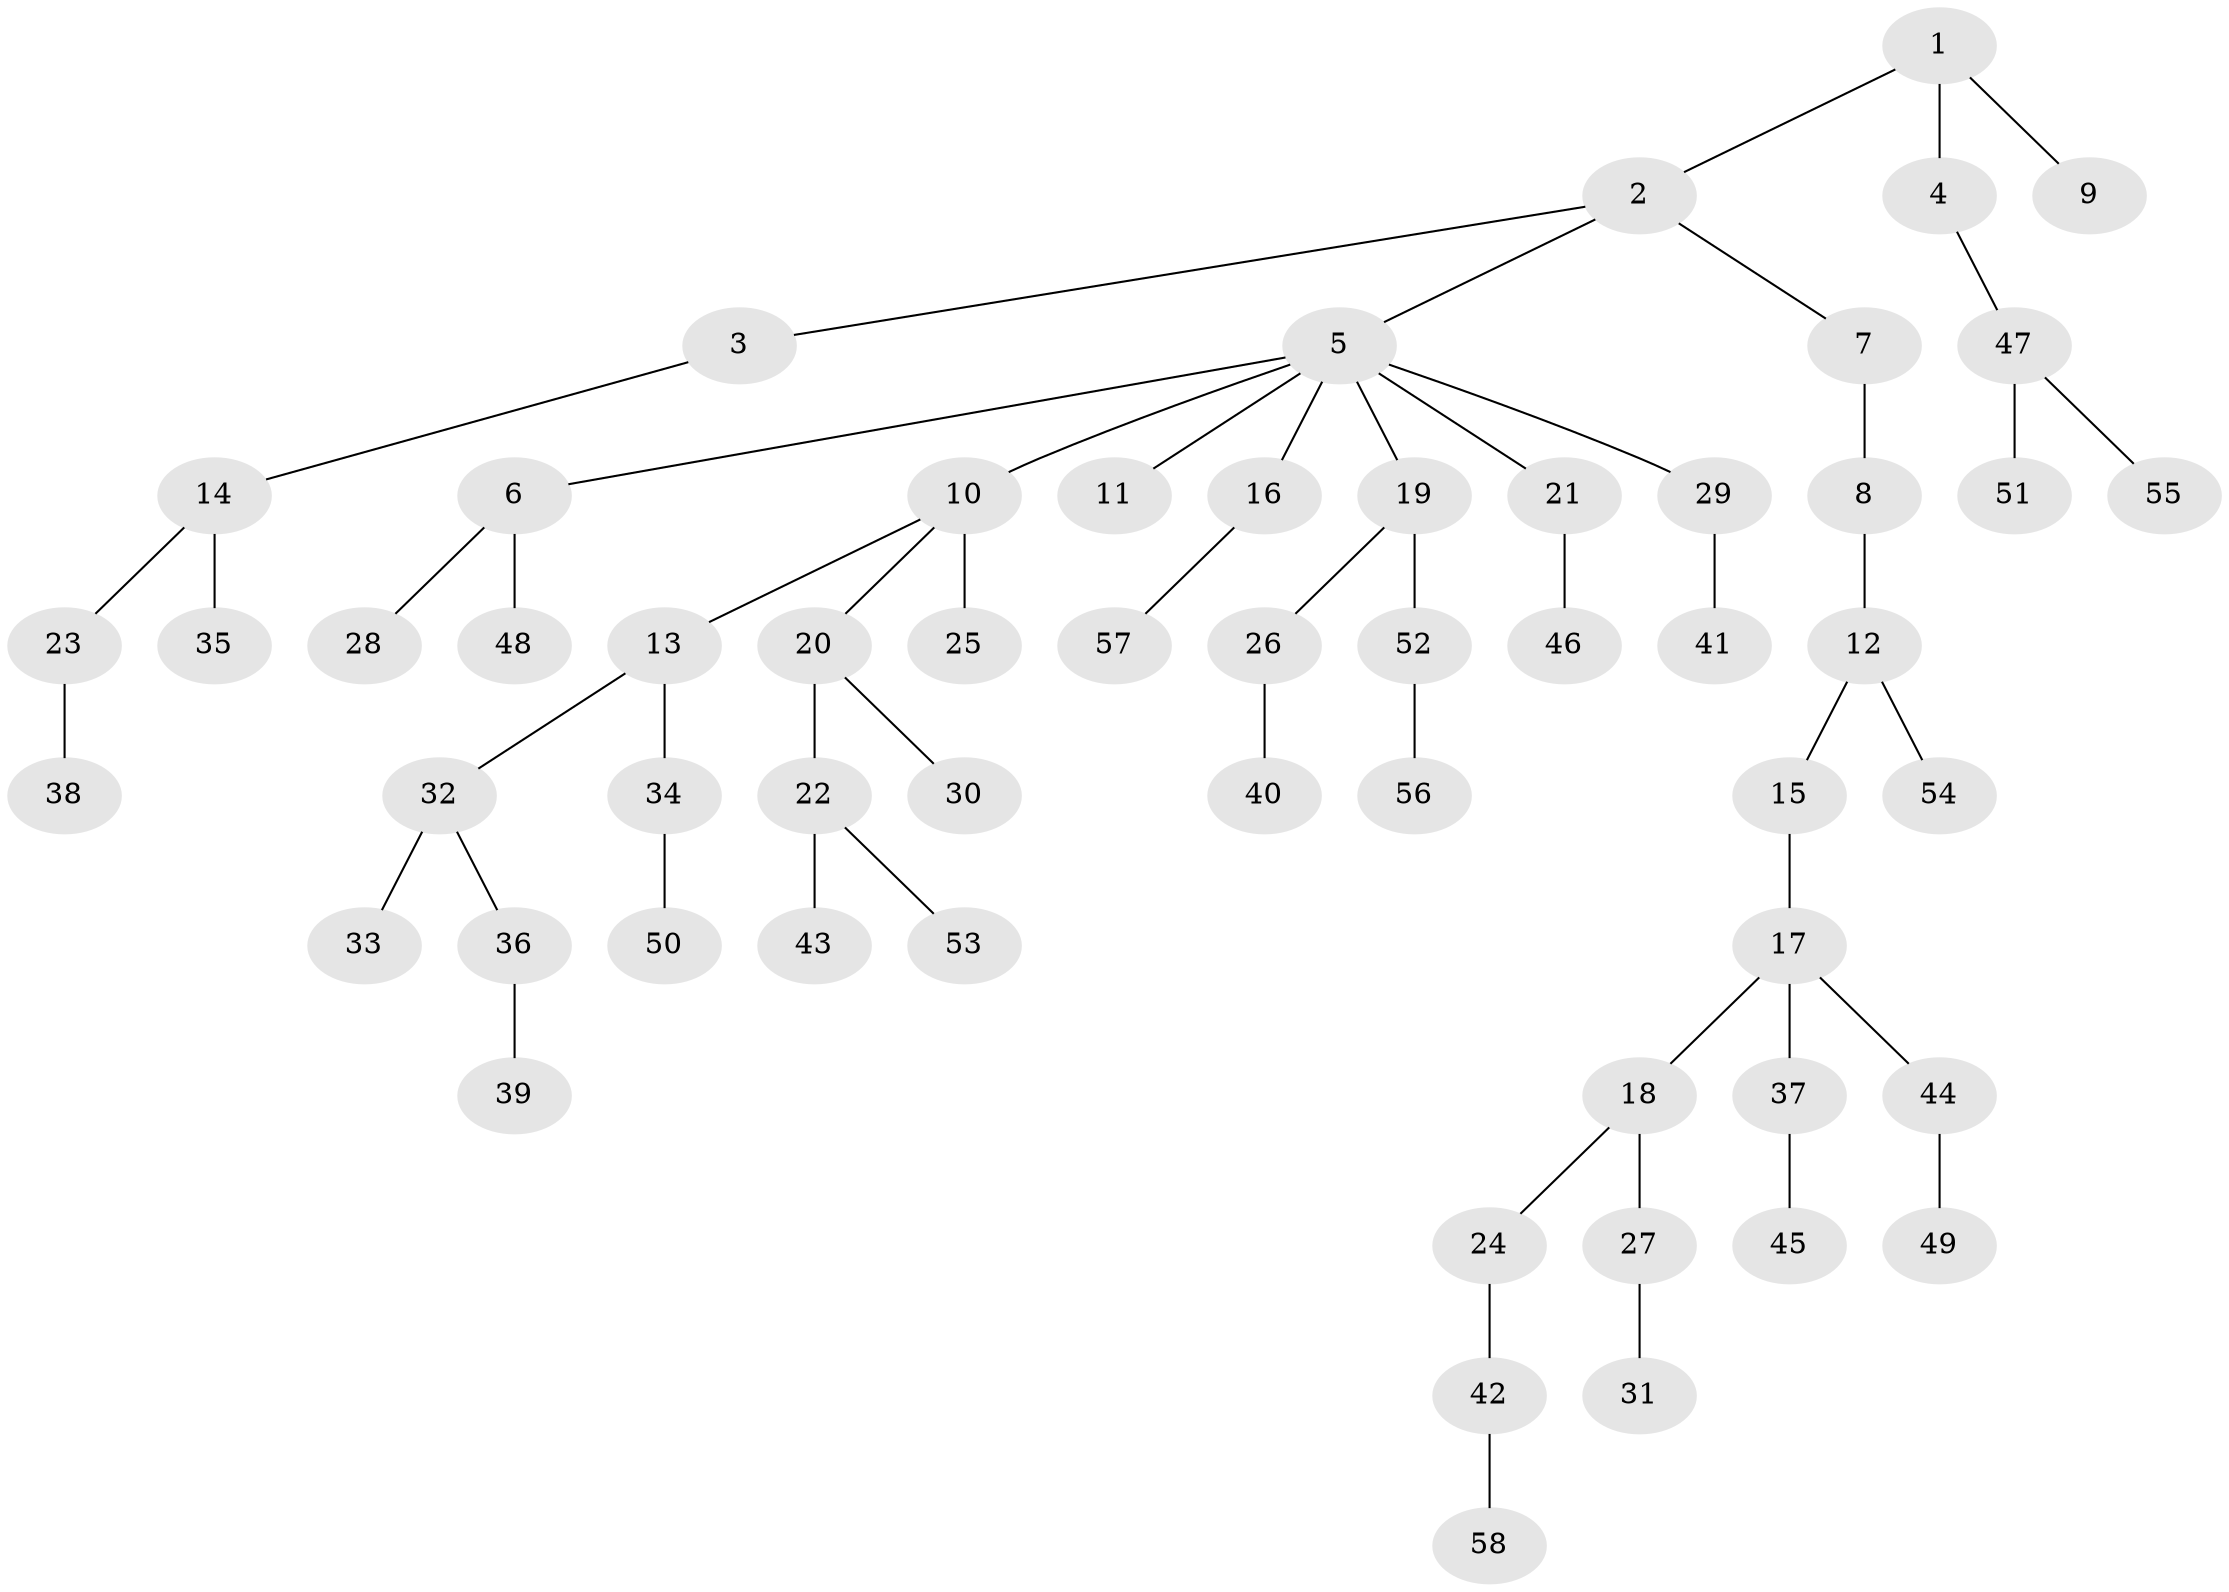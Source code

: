 // original degree distribution, {5: 0.02586206896551724, 4: 0.0603448275862069, 3: 0.16379310344827586, 9: 0.008620689655172414, 2: 0.19827586206896552, 8: 0.008620689655172414, 6: 0.008620689655172414, 1: 0.5258620689655172}
// Generated by graph-tools (version 1.1) at 2025/36/03/09/25 02:36:39]
// undirected, 58 vertices, 57 edges
graph export_dot {
graph [start="1"]
  node [color=gray90,style=filled];
  1;
  2;
  3;
  4;
  5;
  6;
  7;
  8;
  9;
  10;
  11;
  12;
  13;
  14;
  15;
  16;
  17;
  18;
  19;
  20;
  21;
  22;
  23;
  24;
  25;
  26;
  27;
  28;
  29;
  30;
  31;
  32;
  33;
  34;
  35;
  36;
  37;
  38;
  39;
  40;
  41;
  42;
  43;
  44;
  45;
  46;
  47;
  48;
  49;
  50;
  51;
  52;
  53;
  54;
  55;
  56;
  57;
  58;
  1 -- 2 [weight=1.0];
  1 -- 4 [weight=1.0];
  1 -- 9 [weight=1.0];
  2 -- 3 [weight=1.0];
  2 -- 5 [weight=1.0];
  2 -- 7 [weight=1.0];
  3 -- 14 [weight=1.0];
  4 -- 47 [weight=1.0];
  5 -- 6 [weight=1.0];
  5 -- 10 [weight=1.0];
  5 -- 11 [weight=1.0];
  5 -- 16 [weight=1.0];
  5 -- 19 [weight=1.0];
  5 -- 21 [weight=1.0];
  5 -- 29 [weight=1.0];
  6 -- 28 [weight=1.0];
  6 -- 48 [weight=1.0];
  7 -- 8 [weight=2.0];
  8 -- 12 [weight=1.0];
  10 -- 13 [weight=1.0];
  10 -- 20 [weight=1.0];
  10 -- 25 [weight=4.0];
  12 -- 15 [weight=1.0];
  12 -- 54 [weight=1.0];
  13 -- 32 [weight=1.0];
  13 -- 34 [weight=1.0];
  14 -- 23 [weight=1.0];
  14 -- 35 [weight=1.0];
  15 -- 17 [weight=1.0];
  16 -- 57 [weight=1.0];
  17 -- 18 [weight=1.0];
  17 -- 37 [weight=1.0];
  17 -- 44 [weight=1.0];
  18 -- 24 [weight=1.0];
  18 -- 27 [weight=1.0];
  19 -- 26 [weight=1.0];
  19 -- 52 [weight=1.0];
  20 -- 22 [weight=3.0];
  20 -- 30 [weight=1.0];
  21 -- 46 [weight=1.0];
  22 -- 43 [weight=1.0];
  22 -- 53 [weight=1.0];
  23 -- 38 [weight=1.0];
  24 -- 42 [weight=1.0];
  26 -- 40 [weight=1.0];
  27 -- 31 [weight=1.0];
  29 -- 41 [weight=1.0];
  32 -- 33 [weight=2.0];
  32 -- 36 [weight=1.0];
  34 -- 50 [weight=1.0];
  36 -- 39 [weight=1.0];
  37 -- 45 [weight=1.0];
  42 -- 58 [weight=1.0];
  44 -- 49 [weight=1.0];
  47 -- 51 [weight=1.0];
  47 -- 55 [weight=1.0];
  52 -- 56 [weight=1.0];
}
